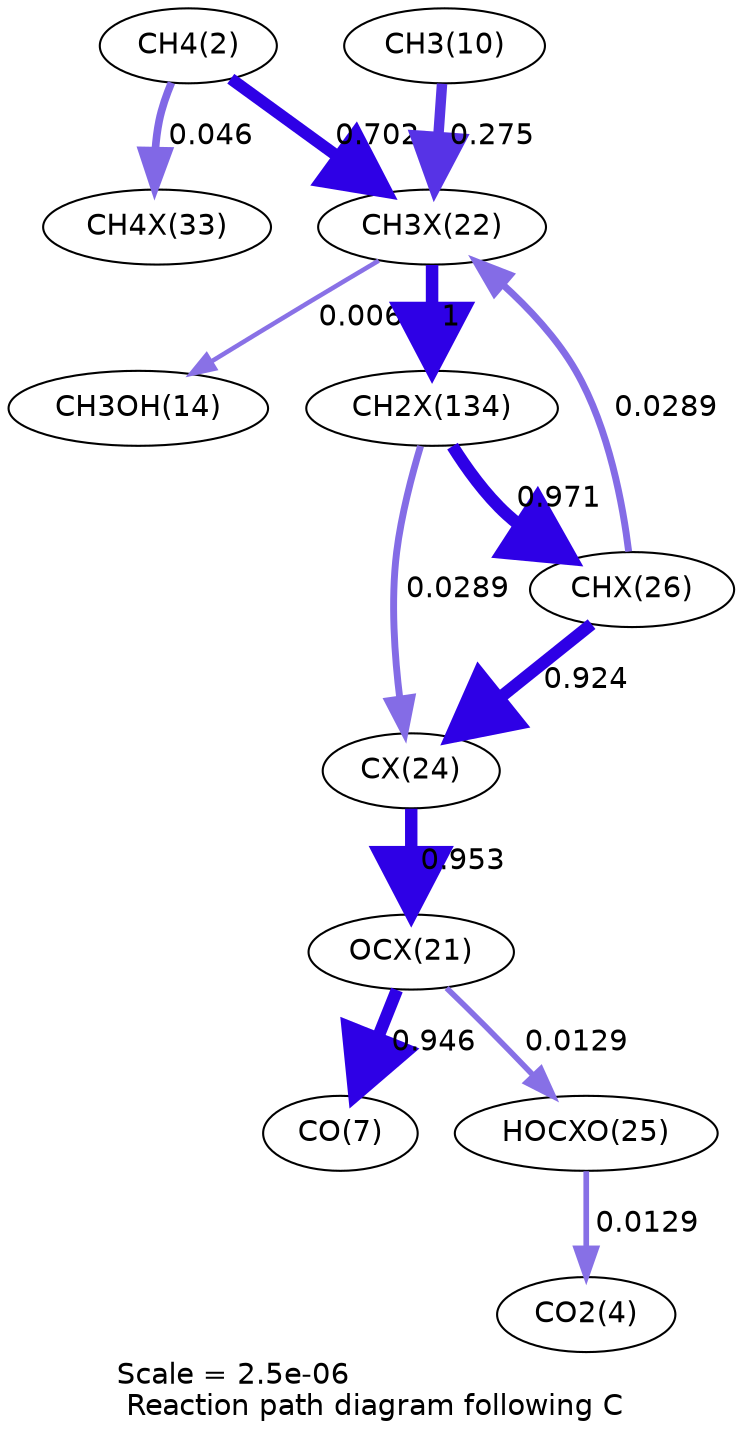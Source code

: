digraph reaction_paths {
center=1;
s4 -> s45[fontname="Helvetica", penwidth=3.68, arrowsize=1.84, color="0.7, 0.546, 0.9"
, label=" 0.046"];
s4 -> s39[fontname="Helvetica", penwidth=5.73, arrowsize=2.87, color="0.7, 1.2, 0.9"
, label=" 0.702"];
s12 -> s39[fontname="Helvetica", penwidth=5.03, arrowsize=2.51, color="0.7, 0.775, 0.9"
, label=" 0.275"];
s39 -> s16[fontname="Helvetica", penwidth=2.19, arrowsize=1.09, color="0.7, 0.506, 0.9"
, label=" 0.0064"];
s39 -> s62[fontname="Helvetica", penwidth=6, arrowsize=3, color="0.7, 1.5, 0.9"
, label=" 1"];
s43 -> s39[fontname="Helvetica", penwidth=3.32, arrowsize=1.66, color="0.7, 0.529, 0.9"
, label=" 0.0289"];
s62 -> s43[fontname="Helvetica", penwidth=5.98, arrowsize=2.99, color="0.7, 1.47, 0.9"
, label=" 0.971"];
s62 -> s41[fontname="Helvetica", penwidth=3.32, arrowsize=1.66, color="0.7, 0.529, 0.9"
, label=" 0.0289"];
s43 -> s41[fontname="Helvetica", penwidth=5.94, arrowsize=2.97, color="0.7, 1.42, 0.9"
, label=" 0.924"];
s41 -> s38[fontname="Helvetica", penwidth=5.96, arrowsize=2.98, color="0.7, 1.45, 0.9"
, label=" 0.953"];
s38 -> s9[fontname="Helvetica", penwidth=5.96, arrowsize=2.98, color="0.7, 1.45, 0.9"
, label=" 0.946"];
s38 -> s42[fontname="Helvetica", penwidth=2.72, arrowsize=1.36, color="0.7, 0.513, 0.9"
, label=" 0.0129"];
s42 -> s6[fontname="Helvetica", penwidth=2.72, arrowsize=1.36, color="0.7, 0.513, 0.9"
, label=" 0.0129"];
s4 [ fontname="Helvetica", label="CH4(2)"];
s6 [ fontname="Helvetica", label="CO2(4)"];
s9 [ fontname="Helvetica", label="CO(7)"];
s12 [ fontname="Helvetica", label="CH3(10)"];
s16 [ fontname="Helvetica", label="CH3OH(14)"];
s38 [ fontname="Helvetica", label="OCX(21)"];
s39 [ fontname="Helvetica", label="CH3X(22)"];
s41 [ fontname="Helvetica", label="CX(24)"];
s42 [ fontname="Helvetica", label="HOCXO(25)"];
s43 [ fontname="Helvetica", label="CHX(26)"];
s45 [ fontname="Helvetica", label="CH4X(33)"];
s62 [ fontname="Helvetica", label="CH2X(134)"];
 label = "Scale = 2.5e-06\l Reaction path diagram following C";
 fontname = "Helvetica";
}
